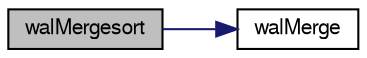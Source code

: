 digraph "walMergesort"
{
  edge [fontname="FreeSans",fontsize="10",labelfontname="FreeSans",labelfontsize="10"];
  node [fontname="FreeSans",fontsize="10",shape=record];
  rankdir="LR";
  Node902802 [label="walMergesort",height=0.2,width=0.4,color="black", fillcolor="grey75", style="filled", fontcolor="black"];
  Node902802 -> Node902803 [color="midnightblue",fontsize="10",style="solid",fontname="FreeSans"];
  Node902803 [label="walMerge",height=0.2,width=0.4,color="black", fillcolor="white", style="filled",URL="$sqlite3_8c.html#a13a2d4c9d083ea219e9afc10ed786cea"];
}
